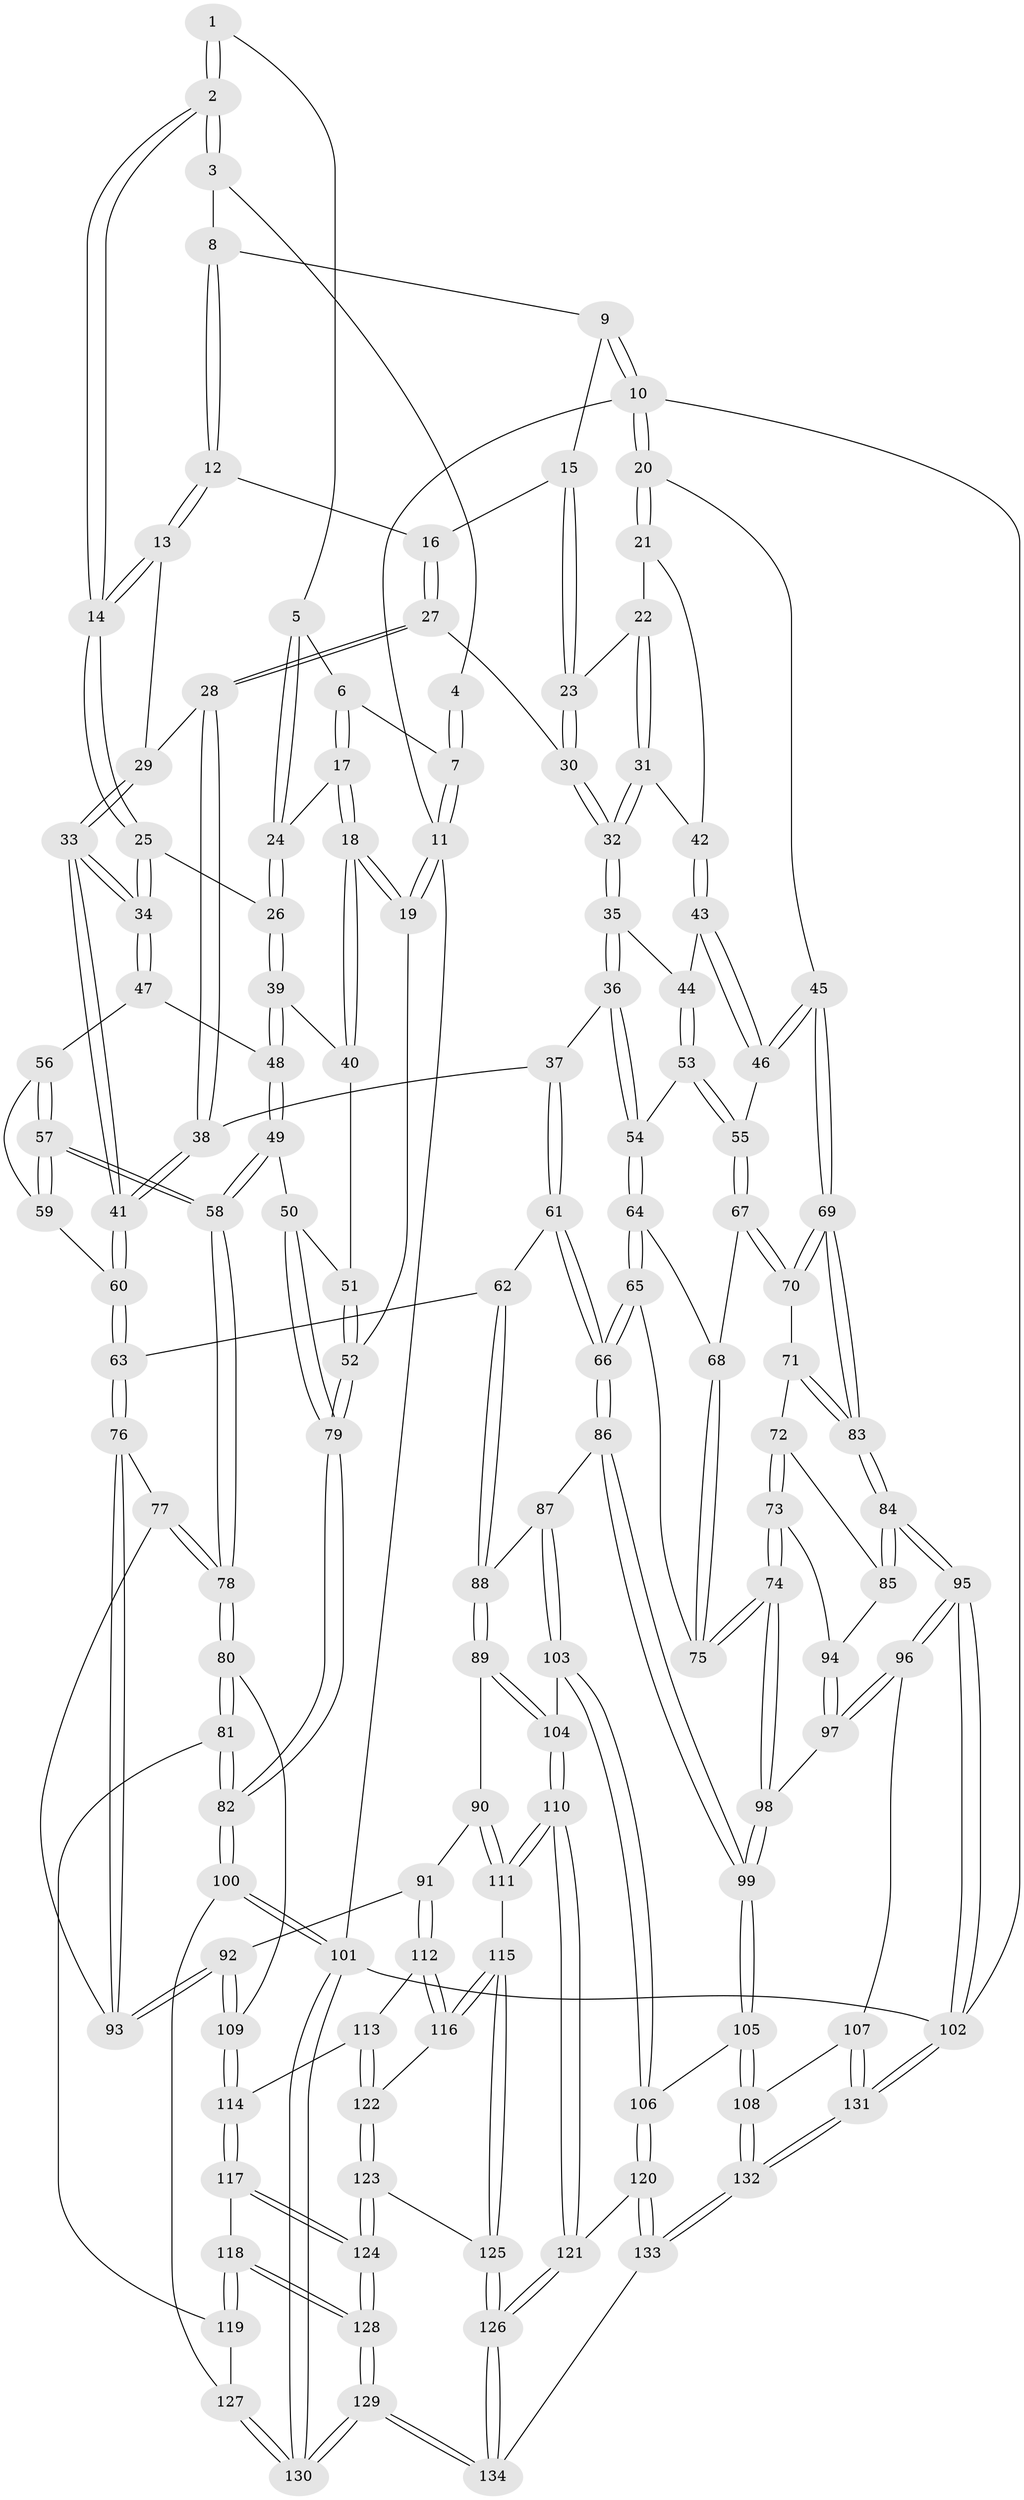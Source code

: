 // Generated by graph-tools (version 1.1) at 2025/03/03/09/25 03:03:11]
// undirected, 134 vertices, 332 edges
graph export_dot {
graph [start="1"]
  node [color=gray90,style=filled];
  1 [pos="+0.18570879295657716+0.018847577853427364"];
  2 [pos="+0.3194164795854134+0.13453742423182988"];
  3 [pos="+0.41481823594602385+0"];
  4 [pos="+0.012531136385241276+0"];
  5 [pos="+0.1515433934416916+0.11556766880074766"];
  6 [pos="+0+0"];
  7 [pos="+0+0"];
  8 [pos="+0.486961195574589+0"];
  9 [pos="+0.8133974164042322+0"];
  10 [pos="+1+0"];
  11 [pos="+0+0"];
  12 [pos="+0.5447992813029299+0.047334253696516726"];
  13 [pos="+0.4990213685904593+0.12781205968304823"];
  14 [pos="+0.3181131311525732+0.1690503559640717"];
  15 [pos="+0.8061739511253581+0"];
  16 [pos="+0.635852570922742+0.1105225333284472"];
  17 [pos="+0.08299215316804734+0.13149392991290645"];
  18 [pos="+0+0.16177367576657378"];
  19 [pos="+0+0.15187673197223728"];
  20 [pos="+1+0.059191352475011"];
  21 [pos="+1+0.09435656182184712"];
  22 [pos="+0.8699844067086286+0.11163540961860774"];
  23 [pos="+0.8373341636113742+0.07131690099379284"];
  24 [pos="+0.14880741344619866+0.17413382050211876"];
  25 [pos="+0.3094215301253832+0.18903640015760534"];
  26 [pos="+0.1650795560696239+0.19641350287374773"];
  27 [pos="+0.6542313671585805+0.1765287320695478"];
  28 [pos="+0.6018578696618115+0.21234118435854368"];
  29 [pos="+0.5320690179541796+0.19263729428450116"];
  30 [pos="+0.6943316886980342+0.1920856803193926"];
  31 [pos="+0.8804270155440423+0.21959881479752394"];
  32 [pos="+0.7500244997804293+0.2813249916502246"];
  33 [pos="+0.3997719407565908+0.33477780904474586"];
  34 [pos="+0.3570130218401456+0.289990904980921"];
  35 [pos="+0.7494266725795068+0.2839088222379751"];
  36 [pos="+0.6926892123491607+0.36573323350110504"];
  37 [pos="+0.6537541506462706+0.37144209544887463"];
  38 [pos="+0.5925502432094499+0.2642441837346476"];
  39 [pos="+0.12284186100884152+0.2505612945682827"];
  40 [pos="+0.1162257762384466+0.25527145112025773"];
  41 [pos="+0.40885340680221927+0.35147912351729427"];
  42 [pos="+0.8870245915167082+0.22521725762093434"];
  43 [pos="+0.9485720527663055+0.29665402651205575"];
  44 [pos="+0.8061303724230318+0.3312636034288002"];
  45 [pos="+1+0.3646015953746208"];
  46 [pos="+1+0.3576393997963455"];
  47 [pos="+0.21040527940117487+0.37225310567687386"];
  48 [pos="+0.20565170717197356+0.371963347367508"];
  49 [pos="+0.08059201968774415+0.4502993833754883"];
  50 [pos="+0.07239722037750355+0.44604830052304345"];
  51 [pos="+0.10973183062655838+0.26685192405903463"];
  52 [pos="+0+0.3929948414388499"];
  53 [pos="+0.8597098929432451+0.39302795417783326"];
  54 [pos="+0.7362346925978245+0.41820209563544414"];
  55 [pos="+0.9222607142507143+0.4144574440307185"];
  56 [pos="+0.21376966862083951+0.38059556962268276"];
  57 [pos="+0.2365907552431644+0.5076591773175729"];
  58 [pos="+0.1890808617469774+0.5686404606854073"];
  59 [pos="+0.30088653623814954+0.4562923296972298"];
  60 [pos="+0.4182904304790894+0.3858806109578325"];
  61 [pos="+0.5466034951411206+0.44962646949133417"];
  62 [pos="+0.48707769843574783+0.46293392144071727"];
  63 [pos="+0.4829794931191338+0.4622076845412307"];
  64 [pos="+0.7567293780938645+0.5007618768217693"];
  65 [pos="+0.7464561060766575+0.5422861640951786"];
  66 [pos="+0.7258396670527941+0.5616198713115795"];
  67 [pos="+0.912603129131814+0.4340489746999003"];
  68 [pos="+0.9080889687443832+0.4392375540862824"];
  69 [pos="+1+0.39820825525813347"];
  70 [pos="+0.9532680409584106+0.5394828322274252"];
  71 [pos="+0.9520889329286041+0.5713526698393603"];
  72 [pos="+0.9515195003212227+0.5719796718281152"];
  73 [pos="+0.8974750650190044+0.598771719576445"];
  74 [pos="+0.8891507420014495+0.6024259113942627"];
  75 [pos="+0.8664352912368143+0.5706809512729374"];
  76 [pos="+0.45742025203460673+0.5076858644905772"];
  77 [pos="+0.28735538229494423+0.5936369858691489"];
  78 [pos="+0.195421164291667+0.6083461800149987"];
  79 [pos="+0+0.4593705834247453"];
  80 [pos="+0.18428580931730798+0.649340587086169"];
  81 [pos="+0+0.7100442607726091"];
  82 [pos="+0+0.6976831728516771"];
  83 [pos="+1+0.5339305652172368"];
  84 [pos="+1+0.6738057078778854"];
  85 [pos="+0.9854728221341467+0.6174489135739967"];
  86 [pos="+0.7129892400072751+0.6079098329364253"];
  87 [pos="+0.7085771963824399+0.6110297032309056"];
  88 [pos="+0.5859745998145981+0.6234085895840922"];
  89 [pos="+0.5637360420066179+0.6774931044893229"];
  90 [pos="+0.4826180615624432+0.6940784253521338"];
  91 [pos="+0.4392941492987621+0.6898023285482756"];
  92 [pos="+0.4346275741574694+0.6780328044300978"];
  93 [pos="+0.4328050462886782+0.6637307231664498"];
  94 [pos="+0.9776201150314735+0.6236170447988783"];
  95 [pos="+1+0.7623193830354958"];
  96 [pos="+1+0.7711029322064195"];
  97 [pos="+0.9353757504043989+0.6733034156709637"];
  98 [pos="+0.8862054303348591+0.6547286691915049"];
  99 [pos="+0.8253157550728166+0.7108360693444691"];
  100 [pos="+0+1"];
  101 [pos="+0+1"];
  102 [pos="+1+1"];
  103 [pos="+0.682439329401215+0.689373778909491"];
  104 [pos="+0.6135693989070553+0.7523296349432819"];
  105 [pos="+0.8123474012304032+0.8343269765993061"];
  106 [pos="+0.7975591144548685+0.8390240425116957"];
  107 [pos="+0.8831230346362454+0.8492854893336018"];
  108 [pos="+0.8384916189838483+0.8450960865751087"];
  109 [pos="+0.19212395874516766+0.6625376647160891"];
  110 [pos="+0.6164228048968691+0.8423829861388193"];
  111 [pos="+0.5698053724609309+0.8408594598066614"];
  112 [pos="+0.4232553951019701+0.7258858565637336"];
  113 [pos="+0.25523737308383015+0.7952487363322994"];
  114 [pos="+0.2450103732161213+0.7927973763434126"];
  115 [pos="+0.476468536002766+0.8575902397381461"];
  116 [pos="+0.46655226128160343+0.8494486705610059"];
  117 [pos="+0.22848702376725977+0.8153688798597486"];
  118 [pos="+0.17263942980518296+0.8713359903795806"];
  119 [pos="+0.10911502564972167+0.8761890929313636"];
  120 [pos="+0.7268052477366143+0.8750134126707463"];
  121 [pos="+0.618231906653859+0.8438362494279176"];
  122 [pos="+0.3244004391255315+0.8527270153339866"];
  123 [pos="+0.3449343084724509+0.9340403680450113"];
  124 [pos="+0.29844443904850193+1"];
  125 [pos="+0.4514862198324366+0.9497352209164275"];
  126 [pos="+0.5068199407328701+1"];
  127 [pos="+0.0970072556870218+0.8877887969632391"];
  128 [pos="+0.23043506833488936+1"];
  129 [pos="+0.22239477988640152+1"];
  130 [pos="+0+1"];
  131 [pos="+1+1"];
  132 [pos="+0.9099022471908755+1"];
  133 [pos="+0.6993803553684013+1"];
  134 [pos="+0.5097516367708903+1"];
  1 -- 2;
  1 -- 2;
  1 -- 5;
  2 -- 3;
  2 -- 3;
  2 -- 14;
  2 -- 14;
  3 -- 4;
  3 -- 8;
  4 -- 7;
  4 -- 7;
  5 -- 6;
  5 -- 24;
  5 -- 24;
  6 -- 7;
  6 -- 17;
  6 -- 17;
  7 -- 11;
  7 -- 11;
  8 -- 9;
  8 -- 12;
  8 -- 12;
  9 -- 10;
  9 -- 10;
  9 -- 15;
  10 -- 11;
  10 -- 20;
  10 -- 20;
  10 -- 102;
  11 -- 19;
  11 -- 19;
  11 -- 101;
  12 -- 13;
  12 -- 13;
  12 -- 16;
  13 -- 14;
  13 -- 14;
  13 -- 29;
  14 -- 25;
  14 -- 25;
  15 -- 16;
  15 -- 23;
  15 -- 23;
  16 -- 27;
  16 -- 27;
  17 -- 18;
  17 -- 18;
  17 -- 24;
  18 -- 19;
  18 -- 19;
  18 -- 40;
  18 -- 40;
  19 -- 52;
  20 -- 21;
  20 -- 21;
  20 -- 45;
  21 -- 22;
  21 -- 42;
  22 -- 23;
  22 -- 31;
  22 -- 31;
  23 -- 30;
  23 -- 30;
  24 -- 26;
  24 -- 26;
  25 -- 26;
  25 -- 34;
  25 -- 34;
  26 -- 39;
  26 -- 39;
  27 -- 28;
  27 -- 28;
  27 -- 30;
  28 -- 29;
  28 -- 38;
  28 -- 38;
  29 -- 33;
  29 -- 33;
  30 -- 32;
  30 -- 32;
  31 -- 32;
  31 -- 32;
  31 -- 42;
  32 -- 35;
  32 -- 35;
  33 -- 34;
  33 -- 34;
  33 -- 41;
  33 -- 41;
  34 -- 47;
  34 -- 47;
  35 -- 36;
  35 -- 36;
  35 -- 44;
  36 -- 37;
  36 -- 54;
  36 -- 54;
  37 -- 38;
  37 -- 61;
  37 -- 61;
  38 -- 41;
  38 -- 41;
  39 -- 40;
  39 -- 48;
  39 -- 48;
  40 -- 51;
  41 -- 60;
  41 -- 60;
  42 -- 43;
  42 -- 43;
  43 -- 44;
  43 -- 46;
  43 -- 46;
  44 -- 53;
  44 -- 53;
  45 -- 46;
  45 -- 46;
  45 -- 69;
  45 -- 69;
  46 -- 55;
  47 -- 48;
  47 -- 56;
  48 -- 49;
  48 -- 49;
  49 -- 50;
  49 -- 58;
  49 -- 58;
  50 -- 51;
  50 -- 79;
  50 -- 79;
  51 -- 52;
  51 -- 52;
  52 -- 79;
  52 -- 79;
  53 -- 54;
  53 -- 55;
  53 -- 55;
  54 -- 64;
  54 -- 64;
  55 -- 67;
  55 -- 67;
  56 -- 57;
  56 -- 57;
  56 -- 59;
  57 -- 58;
  57 -- 58;
  57 -- 59;
  57 -- 59;
  58 -- 78;
  58 -- 78;
  59 -- 60;
  60 -- 63;
  60 -- 63;
  61 -- 62;
  61 -- 66;
  61 -- 66;
  62 -- 63;
  62 -- 88;
  62 -- 88;
  63 -- 76;
  63 -- 76;
  64 -- 65;
  64 -- 65;
  64 -- 68;
  65 -- 66;
  65 -- 66;
  65 -- 75;
  66 -- 86;
  66 -- 86;
  67 -- 68;
  67 -- 70;
  67 -- 70;
  68 -- 75;
  68 -- 75;
  69 -- 70;
  69 -- 70;
  69 -- 83;
  69 -- 83;
  70 -- 71;
  71 -- 72;
  71 -- 83;
  71 -- 83;
  72 -- 73;
  72 -- 73;
  72 -- 85;
  73 -- 74;
  73 -- 74;
  73 -- 94;
  74 -- 75;
  74 -- 75;
  74 -- 98;
  74 -- 98;
  76 -- 77;
  76 -- 93;
  76 -- 93;
  77 -- 78;
  77 -- 78;
  77 -- 93;
  78 -- 80;
  78 -- 80;
  79 -- 82;
  79 -- 82;
  80 -- 81;
  80 -- 81;
  80 -- 109;
  81 -- 82;
  81 -- 82;
  81 -- 119;
  82 -- 100;
  82 -- 100;
  83 -- 84;
  83 -- 84;
  84 -- 85;
  84 -- 85;
  84 -- 95;
  84 -- 95;
  85 -- 94;
  86 -- 87;
  86 -- 99;
  86 -- 99;
  87 -- 88;
  87 -- 103;
  87 -- 103;
  88 -- 89;
  88 -- 89;
  89 -- 90;
  89 -- 104;
  89 -- 104;
  90 -- 91;
  90 -- 111;
  90 -- 111;
  91 -- 92;
  91 -- 112;
  91 -- 112;
  92 -- 93;
  92 -- 93;
  92 -- 109;
  92 -- 109;
  94 -- 97;
  94 -- 97;
  95 -- 96;
  95 -- 96;
  95 -- 102;
  95 -- 102;
  96 -- 97;
  96 -- 97;
  96 -- 107;
  97 -- 98;
  98 -- 99;
  98 -- 99;
  99 -- 105;
  99 -- 105;
  100 -- 101;
  100 -- 101;
  100 -- 127;
  101 -- 102;
  101 -- 130;
  101 -- 130;
  102 -- 131;
  102 -- 131;
  103 -- 104;
  103 -- 106;
  103 -- 106;
  104 -- 110;
  104 -- 110;
  105 -- 106;
  105 -- 108;
  105 -- 108;
  106 -- 120;
  106 -- 120;
  107 -- 108;
  107 -- 131;
  107 -- 131;
  108 -- 132;
  108 -- 132;
  109 -- 114;
  109 -- 114;
  110 -- 111;
  110 -- 111;
  110 -- 121;
  110 -- 121;
  111 -- 115;
  112 -- 113;
  112 -- 116;
  112 -- 116;
  113 -- 114;
  113 -- 122;
  113 -- 122;
  114 -- 117;
  114 -- 117;
  115 -- 116;
  115 -- 116;
  115 -- 125;
  115 -- 125;
  116 -- 122;
  117 -- 118;
  117 -- 124;
  117 -- 124;
  118 -- 119;
  118 -- 119;
  118 -- 128;
  118 -- 128;
  119 -- 127;
  120 -- 121;
  120 -- 133;
  120 -- 133;
  121 -- 126;
  121 -- 126;
  122 -- 123;
  122 -- 123;
  123 -- 124;
  123 -- 124;
  123 -- 125;
  124 -- 128;
  124 -- 128;
  125 -- 126;
  125 -- 126;
  126 -- 134;
  126 -- 134;
  127 -- 130;
  127 -- 130;
  128 -- 129;
  128 -- 129;
  129 -- 130;
  129 -- 130;
  129 -- 134;
  129 -- 134;
  131 -- 132;
  131 -- 132;
  132 -- 133;
  132 -- 133;
  133 -- 134;
}

